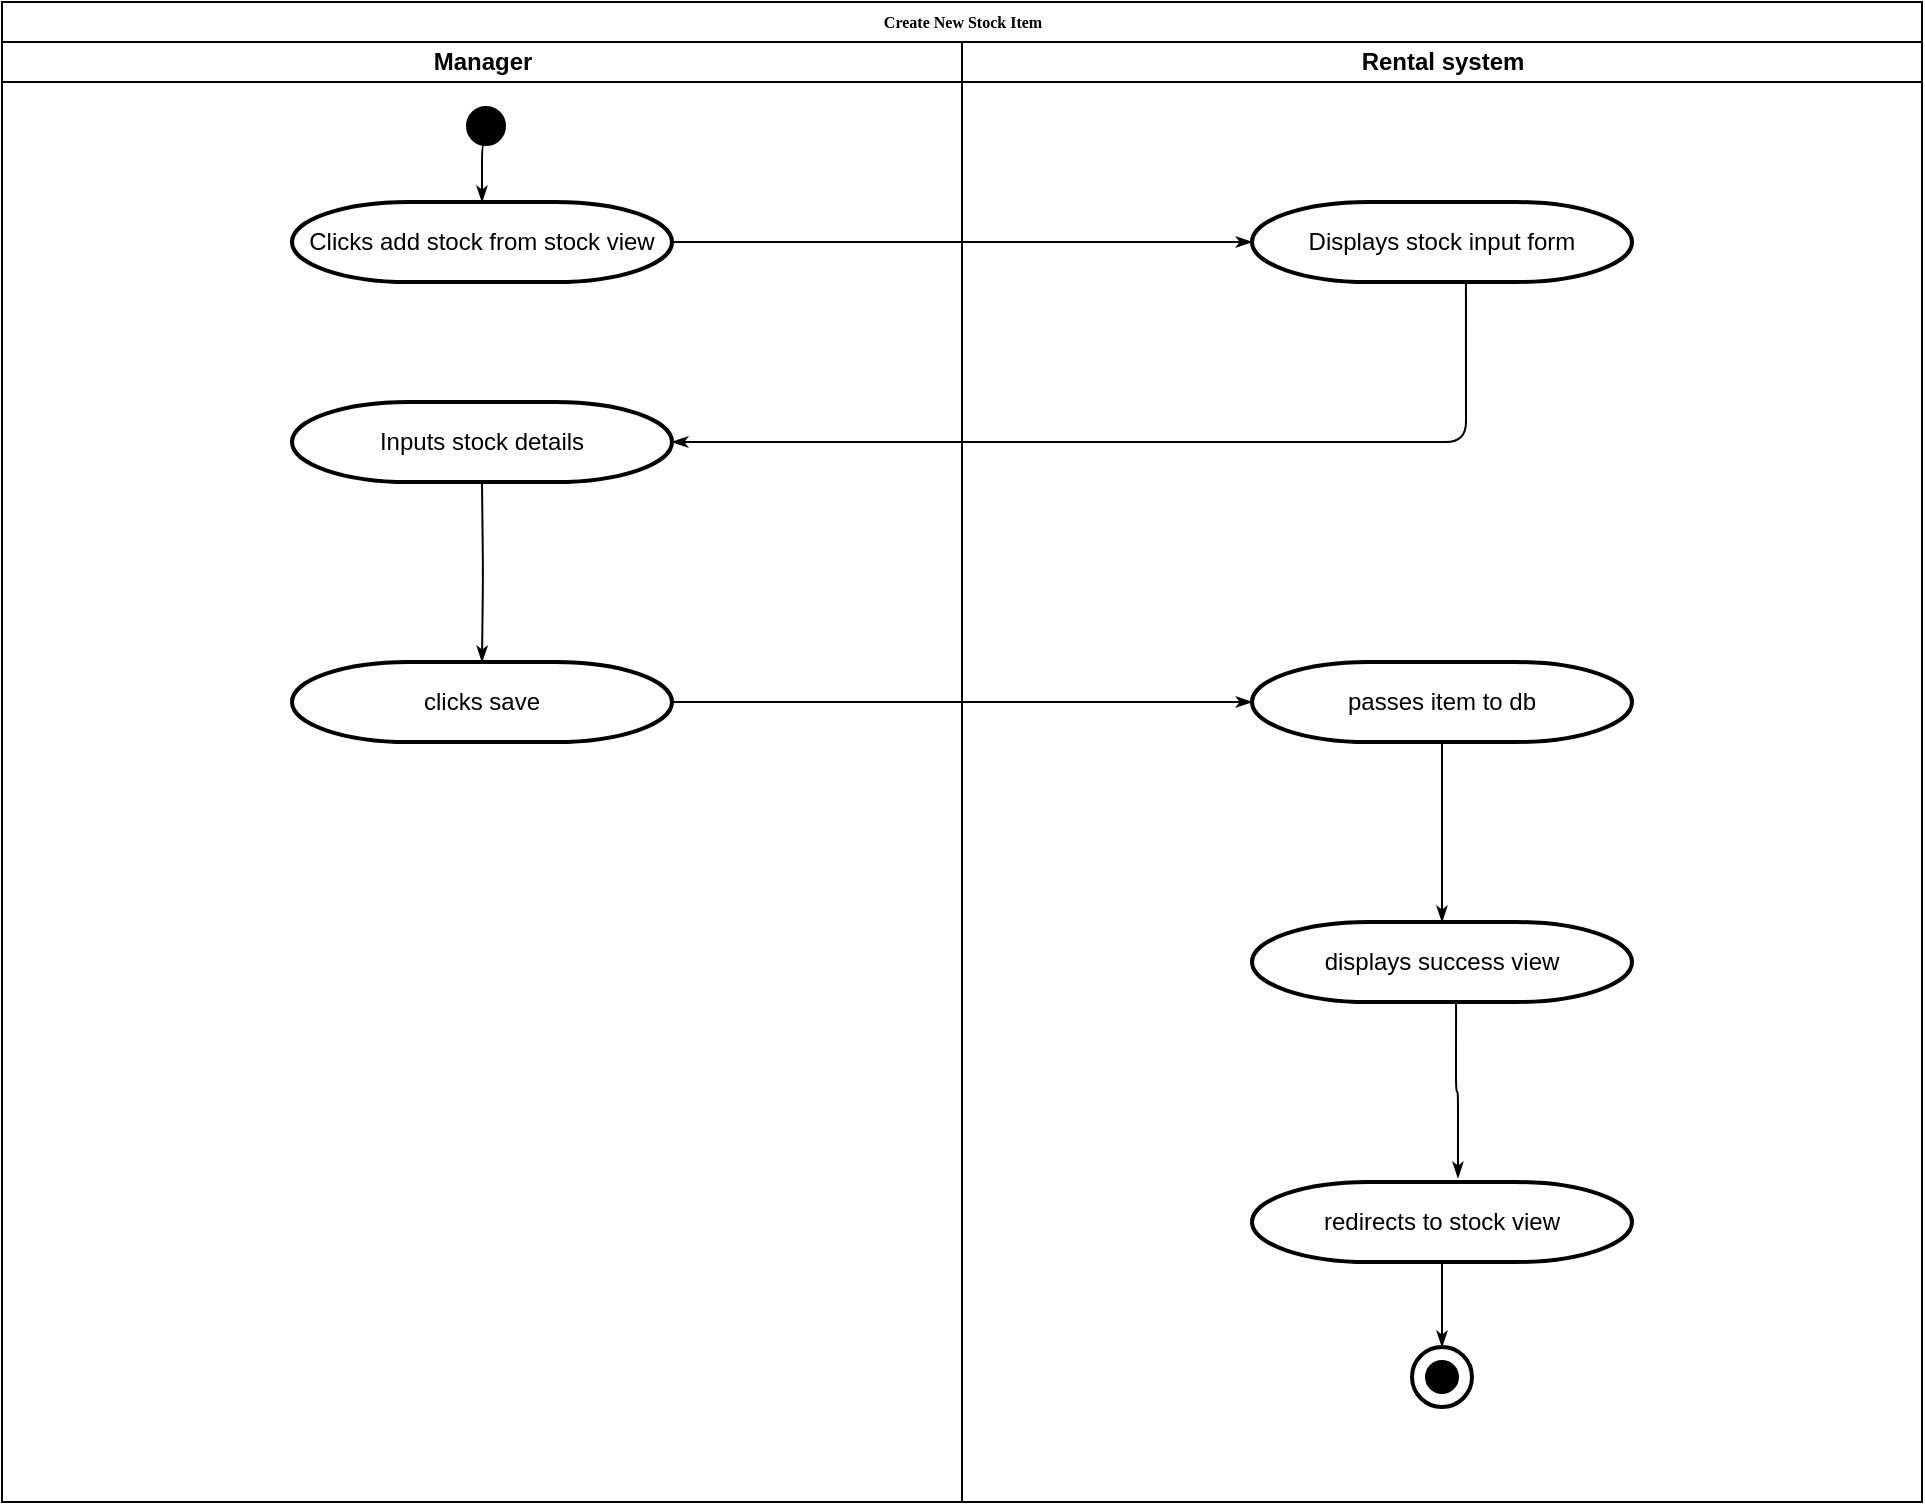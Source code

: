 <mxfile pages="1" version="11.2.9" type="device"><diagram name="Page-1" id="74e2e168-ea6b-b213-b513-2b3c1d86103e"><mxGraphModel dx="1412" dy="701" grid="1" gridSize="10" guides="1" tooltips="1" connect="1" arrows="1" fold="1" page="1" pageScale="1" pageWidth="1100" pageHeight="850" background="#ffffff" math="0" shadow="0"><root><mxCell id="0"/><mxCell id="1" parent="0"/><mxCell id="77e6c97f196da883-1" value="Create New Stock Item" style="swimlane;html=1;childLayout=stackLayout;startSize=20;rounded=0;shadow=0;labelBackgroundColor=none;strokeColor=#000000;strokeWidth=1;fillColor=#ffffff;fontFamily=Verdana;fontSize=8;fontColor=#000000;align=center;" parent="1" vertex="1"><mxGeometry x="70" y="60" width="960" height="750" as="geometry"/></mxCell><mxCell id="77e6c97f196da883-2" value="Manager" style="swimlane;html=1;startSize=20;" parent="77e6c97f196da883-1" vertex="1"><mxGeometry y="20" width="480" height="730" as="geometry"/></mxCell><mxCell id="mwNH0snsRrsAPLMKQI_N-1" value="" style="strokeWidth=2;html=1;shape=mxgraph.flowchart.start_2;whiteSpace=wrap;fillColor=#000000;" parent="77e6c97f196da883-2" vertex="1"><mxGeometry x="233" y="33" width="18" height="18" as="geometry"/></mxCell><mxCell id="mwNH0snsRrsAPLMKQI_N-2" value="Clicks add stock from stock view" style="strokeWidth=2;html=1;shape=mxgraph.flowchart.terminator;whiteSpace=wrap;fillColor=#FFFFFF;" parent="77e6c97f196da883-2" vertex="1"><mxGeometry x="145" y="80" width="190" height="40" as="geometry"/></mxCell><mxCell id="77e6c97f196da883-28" style="edgeStyle=orthogonalEdgeStyle;rounded=1;html=1;labelBackgroundColor=none;startArrow=none;startFill=0;startSize=5;endArrow=classicThin;endFill=1;endSize=5;jettySize=auto;orthogonalLoop=1;strokeColor=#000000;strokeWidth=1;fontFamily=Verdana;fontSize=8;fontColor=#000000;exitX=0.5;exitY=1;exitDx=0;exitDy=0;exitPerimeter=0;entryX=0.5;entryY=0;entryDx=0;entryDy=0;entryPerimeter=0;" parent="77e6c97f196da883-2" source="mwNH0snsRrsAPLMKQI_N-1" target="mwNH0snsRrsAPLMKQI_N-2" edge="1"><mxGeometry relative="1" as="geometry"/></mxCell><mxCell id="mwNH0snsRrsAPLMKQI_N-5" value="Inputs stock details" style="strokeWidth=2;html=1;shape=mxgraph.flowchart.terminator;whiteSpace=wrap;fillColor=#FFFFFF;" parent="77e6c97f196da883-2" vertex="1"><mxGeometry x="145" y="180" width="190" height="40" as="geometry"/></mxCell><mxCell id="mwNH0snsRrsAPLMKQI_N-7" value="clicks save" style="strokeWidth=2;html=1;shape=mxgraph.flowchart.terminator;whiteSpace=wrap;fillColor=#FFFFFF;" parent="77e6c97f196da883-2" vertex="1"><mxGeometry x="145" y="310" width="190" height="40" as="geometry"/></mxCell><mxCell id="mwNH0snsRrsAPLMKQI_N-8" style="edgeStyle=orthogonalEdgeStyle;rounded=1;html=1;labelBackgroundColor=none;startArrow=none;startFill=0;startSize=5;endArrow=classicThin;endFill=1;endSize=5;jettySize=auto;orthogonalLoop=1;strokeColor=#000000;strokeWidth=1;fontFamily=Verdana;fontSize=8;fontColor=#000000;entryX=0.5;entryY=0;entryDx=0;entryDy=0;entryPerimeter=0;" parent="77e6c97f196da883-2" edge="1" target="mwNH0snsRrsAPLMKQI_N-7"><mxGeometry relative="1" as="geometry"><mxPoint x="240" y="220" as="sourcePoint"/><mxPoint x="240" y="279" as="targetPoint"/></mxGeometry></mxCell><mxCell id="77e6c97f196da883-4" value="Rental system" style="swimlane;html=1;startSize=20;" parent="77e6c97f196da883-1" vertex="1"><mxGeometry x="480" y="20" width="480" height="730" as="geometry"/></mxCell><mxCell id="mwNH0snsRrsAPLMKQI_N-3" value="Displays stock input form" style="strokeWidth=2;html=1;shape=mxgraph.flowchart.terminator;whiteSpace=wrap;fillColor=#FFFFFF;" parent="77e6c97f196da883-4" vertex="1"><mxGeometry x="145" y="80" width="190" height="40" as="geometry"/></mxCell><mxCell id="mwNH0snsRrsAPLMKQI_N-9" value="passes item to db" style="strokeWidth=2;html=1;shape=mxgraph.flowchart.terminator;whiteSpace=wrap;fillColor=#FFFFFF;" parent="77e6c97f196da883-4" vertex="1"><mxGeometry x="145" y="310" width="190" height="40" as="geometry"/></mxCell><mxCell id="mwNH0snsRrsAPLMKQI_N-14" value="displays success view" style="strokeWidth=2;html=1;shape=mxgraph.flowchart.terminator;whiteSpace=wrap;fillColor=#FFFFFF;" parent="77e6c97f196da883-4" vertex="1"><mxGeometry x="145" y="440" width="190" height="40" as="geometry"/></mxCell><mxCell id="mwNH0snsRrsAPLMKQI_N-18" value="redirects to stock view" style="strokeWidth=2;html=1;shape=mxgraph.flowchart.terminator;whiteSpace=wrap;fillColor=#FFFFFF;" parent="77e6c97f196da883-4" vertex="1"><mxGeometry x="145" y="570" width="190" height="40" as="geometry"/></mxCell><mxCell id="mwNH0snsRrsAPLMKQI_N-19" style="edgeStyle=orthogonalEdgeStyle;rounded=1;html=1;labelBackgroundColor=none;startArrow=none;startFill=0;startSize=5;endArrow=classicThin;endFill=1;endSize=5;jettySize=auto;orthogonalLoop=1;strokeColor=#000000;strokeWidth=1;fontFamily=Verdana;fontSize=8;fontColor=#000000;exitX=0.537;exitY=1.025;exitDx=0;exitDy=0;exitPerimeter=0;entryX=0.542;entryY=-0.05;entryDx=0;entryDy=0;entryPerimeter=0;" parent="77e6c97f196da883-4" source="mwNH0snsRrsAPLMKQI_N-14" target="mwNH0snsRrsAPLMKQI_N-18" edge="1"><mxGeometry relative="1" as="geometry"><mxPoint x="-65" y="310" as="sourcePoint"/><mxPoint x="225" y="310" as="targetPoint"/></mxGeometry></mxCell><mxCell id="mwNH0snsRrsAPLMKQI_N-22" value="" style="group" parent="77e6c97f196da883-4" vertex="1" connectable="0"><mxGeometry x="225" y="652.5" width="30" height="30" as="geometry"/></mxCell><mxCell id="mwNH0snsRrsAPLMKQI_N-20" value="" style="strokeWidth=2;html=1;shape=mxgraph.flowchart.start_2;whiteSpace=wrap;fillColor=#000000;" parent="mwNH0snsRrsAPLMKQI_N-22" vertex="1"><mxGeometry x="7.5" y="7.5" width="15" height="15" as="geometry"/></mxCell><mxCell id="mwNH0snsRrsAPLMKQI_N-21" value="" style="strokeWidth=2;html=1;shape=mxgraph.flowchart.start_2;whiteSpace=wrap;fillColor=none;" parent="mwNH0snsRrsAPLMKQI_N-22" vertex="1"><mxGeometry width="30" height="30" as="geometry"/></mxCell><mxCell id="mwNH0snsRrsAPLMKQI_N-26" style="edgeStyle=orthogonalEdgeStyle;rounded=1;html=1;labelBackgroundColor=none;startArrow=none;startFill=0;startSize=5;endArrow=classicThin;endFill=1;endSize=5;jettySize=auto;orthogonalLoop=1;strokeColor=#000000;strokeWidth=1;fontFamily=Verdana;fontSize=8;fontColor=#000000;exitX=0.5;exitY=1;exitDx=0;exitDy=0;exitPerimeter=0;entryX=0.5;entryY=0;entryDx=0;entryDy=0;entryPerimeter=0;" parent="77e6c97f196da883-4" source="mwNH0snsRrsAPLMKQI_N-18" target="mwNH0snsRrsAPLMKQI_N-21" edge="1"><mxGeometry relative="1" as="geometry"><mxPoint x="-340" y="600" as="sourcePoint"/><mxPoint x="-50" y="600" as="targetPoint"/></mxGeometry></mxCell><mxCell id="jujZXaVc3CLs9N0WHJSs-3" style="edgeStyle=orthogonalEdgeStyle;rounded=1;html=1;labelBackgroundColor=none;startArrow=none;startFill=0;startSize=5;endArrow=classicThin;endFill=1;endSize=5;jettySize=auto;orthogonalLoop=1;strokeColor=#000000;strokeWidth=1;fontFamily=Verdana;fontSize=8;fontColor=#000000;exitX=0.5;exitY=1;exitDx=0;exitDy=0;exitPerimeter=0;" edge="1" parent="77e6c97f196da883-4" source="mwNH0snsRrsAPLMKQI_N-9"><mxGeometry relative="1" as="geometry"><mxPoint x="807" y="571" as="sourcePoint"/><mxPoint x="240" y="440" as="targetPoint"/></mxGeometry></mxCell><mxCell id="mwNH0snsRrsAPLMKQI_N-4" style="edgeStyle=orthogonalEdgeStyle;rounded=1;html=1;labelBackgroundColor=none;startArrow=none;startFill=0;startSize=5;endArrow=classicThin;endFill=1;endSize=5;jettySize=auto;orthogonalLoop=1;strokeColor=#000000;strokeWidth=1;fontFamily=Verdana;fontSize=8;fontColor=#000000;exitX=1;exitY=0.5;exitDx=0;exitDy=0;exitPerimeter=0;entryX=0;entryY=0.5;entryDx=0;entryDy=0;entryPerimeter=0;" parent="77e6c97f196da883-1" source="mwNH0snsRrsAPLMKQI_N-2" target="mwNH0snsRrsAPLMKQI_N-3" edge="1"><mxGeometry relative="1" as="geometry"><mxPoint x="320" y="158" as="sourcePoint"/><mxPoint x="320" y="190" as="targetPoint"/></mxGeometry></mxCell><mxCell id="mwNH0snsRrsAPLMKQI_N-6" style="edgeStyle=orthogonalEdgeStyle;rounded=1;html=1;labelBackgroundColor=none;startArrow=none;startFill=0;startSize=5;endArrow=classicThin;endFill=1;endSize=5;jettySize=auto;orthogonalLoop=1;strokeColor=#000000;strokeWidth=1;fontFamily=Verdana;fontSize=8;fontColor=#000000;exitX=0.563;exitY=1;exitDx=0;exitDy=0;exitPerimeter=0;entryX=1;entryY=0.5;entryDx=0;entryDy=0;entryPerimeter=0;" parent="77e6c97f196da883-1" source="mwNH0snsRrsAPLMKQI_N-3" target="mwNH0snsRrsAPLMKQI_N-5" edge="1"><mxGeometry relative="1" as="geometry"><mxPoint x="415" y="190" as="sourcePoint"/><mxPoint x="705" y="190" as="targetPoint"/></mxGeometry></mxCell><mxCell id="mwNH0snsRrsAPLMKQI_N-10" style="edgeStyle=orthogonalEdgeStyle;rounded=1;html=1;labelBackgroundColor=none;startArrow=none;startFill=0;startSize=5;endArrow=classicThin;endFill=1;endSize=5;jettySize=auto;orthogonalLoop=1;strokeColor=#000000;strokeWidth=1;fontFamily=Verdana;fontSize=8;fontColor=#000000;exitX=1;exitY=0.5;exitDx=0;exitDy=0;exitPerimeter=0;entryX=0;entryY=0.5;entryDx=0;entryDy=0;entryPerimeter=0;" parent="77e6c97f196da883-1" source="mwNH0snsRrsAPLMKQI_N-7" target="mwNH0snsRrsAPLMKQI_N-9" edge="1"><mxGeometry relative="1" as="geometry"><mxPoint x="332" y="290" as="sourcePoint"/><mxPoint x="620" y="260" as="targetPoint"/></mxGeometry></mxCell></root></mxGraphModel></diagram></mxfile>